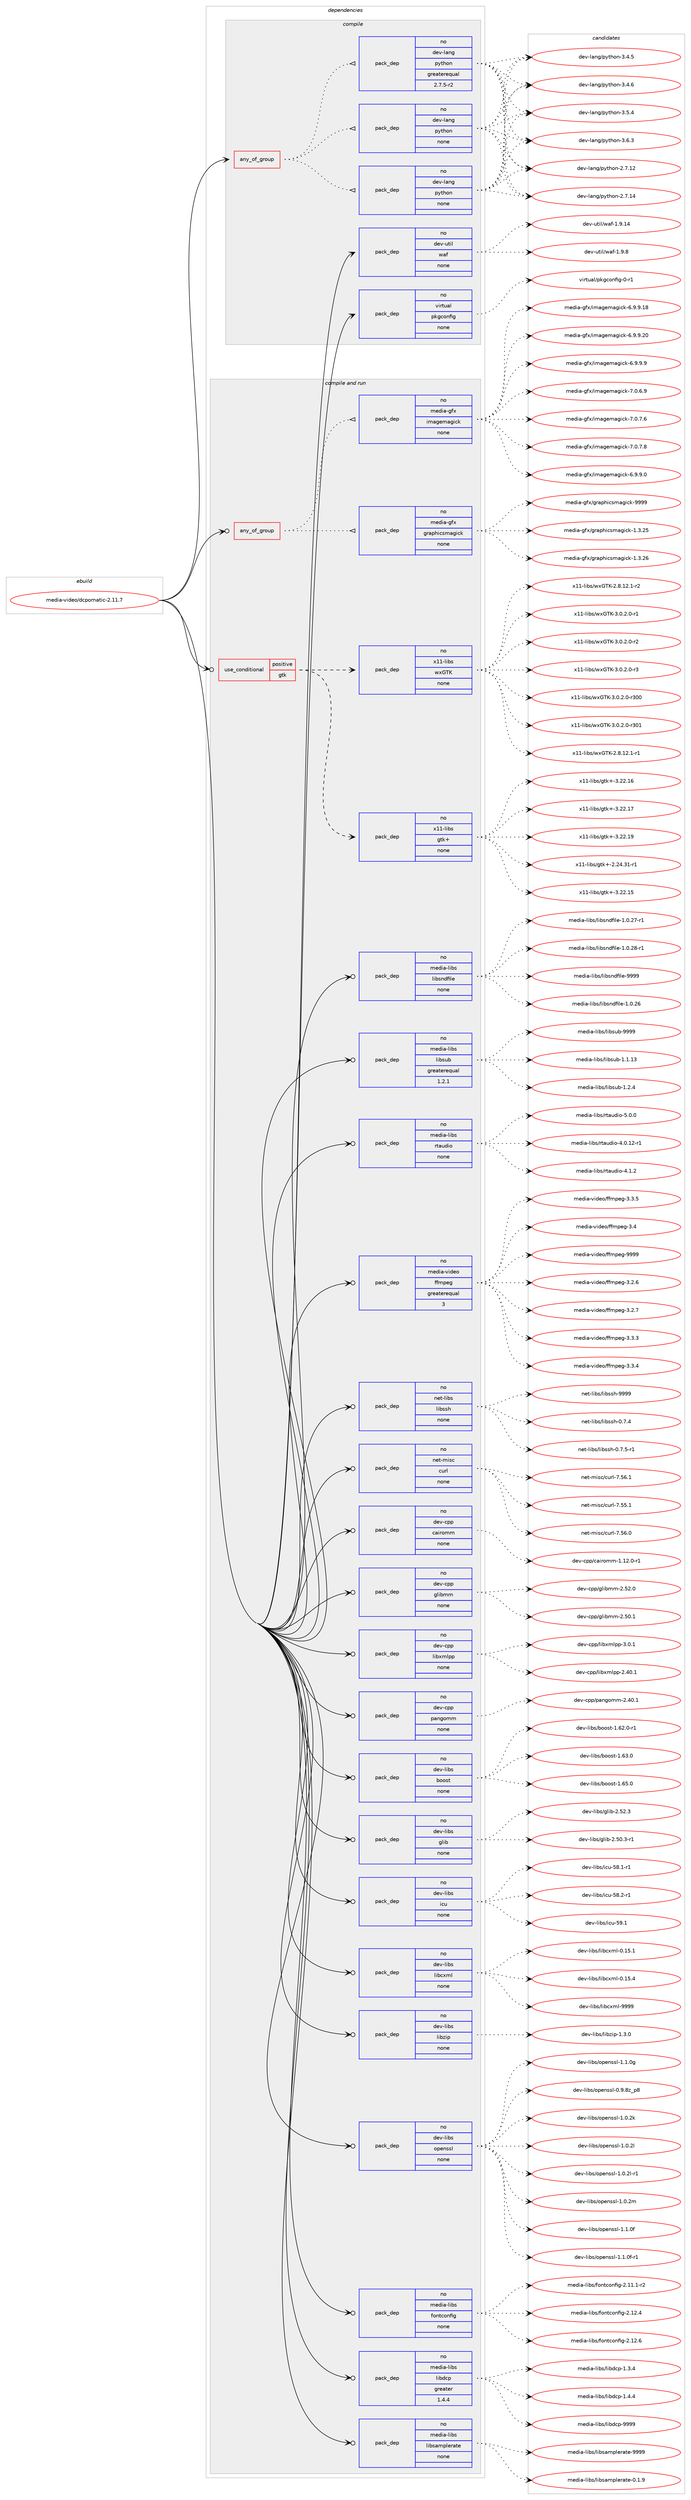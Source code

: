 digraph prolog {

# *************
# Graph options
# *************

newrank=true;
concentrate=true;
compound=true;
graph [rankdir=LR,fontname=Helvetica,fontsize=10,ranksep=1.5];#, ranksep=2.5, nodesep=0.2];
edge  [arrowhead=vee];
node  [fontname=Helvetica,fontsize=10];

# **********
# The ebuild
# **********

subgraph cluster_leftcol {
color=gray;
rank=same;
label=<<i>ebuild</i>>;
id [label="media-video/dcpomatic-2.11.7", color=red, width=4, href="../media-video/dcpomatic-2.11.7.svg"];
}

# ****************
# The dependencies
# ****************

subgraph cluster_midcol {
color=gray;
label=<<i>dependencies</i>>;
subgraph cluster_compile {
fillcolor="#eeeeee";
style=filled;
label=<<i>compile</i>>;
subgraph any6166 {
dependency390153 [label=<<TABLE BORDER="0" CELLBORDER="1" CELLSPACING="0" CELLPADDING="4"><TR><TD CELLPADDING="10">any_of_group</TD></TR></TABLE>>, shape=none, color=red];subgraph pack288227 {
dependency390154 [label=<<TABLE BORDER="0" CELLBORDER="1" CELLSPACING="0" CELLPADDING="4" WIDTH="220"><TR><TD ROWSPAN="6" CELLPADDING="30">pack_dep</TD></TR><TR><TD WIDTH="110">no</TD></TR><TR><TD>dev-lang</TD></TR><TR><TD>python</TD></TR><TR><TD>none</TD></TR><TR><TD></TD></TR></TABLE>>, shape=none, color=blue];
}
dependency390153:e -> dependency390154:w [weight=20,style="dotted",arrowhead="oinv"];
subgraph pack288228 {
dependency390155 [label=<<TABLE BORDER="0" CELLBORDER="1" CELLSPACING="0" CELLPADDING="4" WIDTH="220"><TR><TD ROWSPAN="6" CELLPADDING="30">pack_dep</TD></TR><TR><TD WIDTH="110">no</TD></TR><TR><TD>dev-lang</TD></TR><TR><TD>python</TD></TR><TR><TD>none</TD></TR><TR><TD></TD></TR></TABLE>>, shape=none, color=blue];
}
dependency390153:e -> dependency390155:w [weight=20,style="dotted",arrowhead="oinv"];
subgraph pack288229 {
dependency390156 [label=<<TABLE BORDER="0" CELLBORDER="1" CELLSPACING="0" CELLPADDING="4" WIDTH="220"><TR><TD ROWSPAN="6" CELLPADDING="30">pack_dep</TD></TR><TR><TD WIDTH="110">no</TD></TR><TR><TD>dev-lang</TD></TR><TR><TD>python</TD></TR><TR><TD>greaterequal</TD></TR><TR><TD>2.7.5-r2</TD></TR></TABLE>>, shape=none, color=blue];
}
dependency390153:e -> dependency390156:w [weight=20,style="dotted",arrowhead="oinv"];
}
id:e -> dependency390153:w [weight=20,style="solid",arrowhead="vee"];
subgraph pack288230 {
dependency390157 [label=<<TABLE BORDER="0" CELLBORDER="1" CELLSPACING="0" CELLPADDING="4" WIDTH="220"><TR><TD ROWSPAN="6" CELLPADDING="30">pack_dep</TD></TR><TR><TD WIDTH="110">no</TD></TR><TR><TD>dev-util</TD></TR><TR><TD>waf</TD></TR><TR><TD>none</TD></TR><TR><TD></TD></TR></TABLE>>, shape=none, color=blue];
}
id:e -> dependency390157:w [weight=20,style="solid",arrowhead="vee"];
subgraph pack288231 {
dependency390158 [label=<<TABLE BORDER="0" CELLBORDER="1" CELLSPACING="0" CELLPADDING="4" WIDTH="220"><TR><TD ROWSPAN="6" CELLPADDING="30">pack_dep</TD></TR><TR><TD WIDTH="110">no</TD></TR><TR><TD>virtual</TD></TR><TR><TD>pkgconfig</TD></TR><TR><TD>none</TD></TR><TR><TD></TD></TR></TABLE>>, shape=none, color=blue];
}
id:e -> dependency390158:w [weight=20,style="solid",arrowhead="vee"];
}
subgraph cluster_compileandrun {
fillcolor="#eeeeee";
style=filled;
label=<<i>compile and run</i>>;
subgraph any6167 {
dependency390159 [label=<<TABLE BORDER="0" CELLBORDER="1" CELLSPACING="0" CELLPADDING="4"><TR><TD CELLPADDING="10">any_of_group</TD></TR></TABLE>>, shape=none, color=red];subgraph pack288232 {
dependency390160 [label=<<TABLE BORDER="0" CELLBORDER="1" CELLSPACING="0" CELLPADDING="4" WIDTH="220"><TR><TD ROWSPAN="6" CELLPADDING="30">pack_dep</TD></TR><TR><TD WIDTH="110">no</TD></TR><TR><TD>media-gfx</TD></TR><TR><TD>graphicsmagick</TD></TR><TR><TD>none</TD></TR><TR><TD></TD></TR></TABLE>>, shape=none, color=blue];
}
dependency390159:e -> dependency390160:w [weight=20,style="dotted",arrowhead="oinv"];
subgraph pack288233 {
dependency390161 [label=<<TABLE BORDER="0" CELLBORDER="1" CELLSPACING="0" CELLPADDING="4" WIDTH="220"><TR><TD ROWSPAN="6" CELLPADDING="30">pack_dep</TD></TR><TR><TD WIDTH="110">no</TD></TR><TR><TD>media-gfx</TD></TR><TR><TD>imagemagick</TD></TR><TR><TD>none</TD></TR><TR><TD></TD></TR></TABLE>>, shape=none, color=blue];
}
dependency390159:e -> dependency390161:w [weight=20,style="dotted",arrowhead="oinv"];
}
id:e -> dependency390159:w [weight=20,style="solid",arrowhead="odotvee"];
subgraph cond95589 {
dependency390162 [label=<<TABLE BORDER="0" CELLBORDER="1" CELLSPACING="0" CELLPADDING="4"><TR><TD ROWSPAN="3" CELLPADDING="10">use_conditional</TD></TR><TR><TD>positive</TD></TR><TR><TD>gtk</TD></TR></TABLE>>, shape=none, color=red];
subgraph pack288234 {
dependency390163 [label=<<TABLE BORDER="0" CELLBORDER="1" CELLSPACING="0" CELLPADDING="4" WIDTH="220"><TR><TD ROWSPAN="6" CELLPADDING="30">pack_dep</TD></TR><TR><TD WIDTH="110">no</TD></TR><TR><TD>x11-libs</TD></TR><TR><TD>gtk+</TD></TR><TR><TD>none</TD></TR><TR><TD></TD></TR></TABLE>>, shape=none, color=blue];
}
dependency390162:e -> dependency390163:w [weight=20,style="dashed",arrowhead="vee"];
subgraph pack288235 {
dependency390164 [label=<<TABLE BORDER="0" CELLBORDER="1" CELLSPACING="0" CELLPADDING="4" WIDTH="220"><TR><TD ROWSPAN="6" CELLPADDING="30">pack_dep</TD></TR><TR><TD WIDTH="110">no</TD></TR><TR><TD>x11-libs</TD></TR><TR><TD>wxGTK</TD></TR><TR><TD>none</TD></TR><TR><TD></TD></TR></TABLE>>, shape=none, color=blue];
}
dependency390162:e -> dependency390164:w [weight=20,style="dashed",arrowhead="vee"];
}
id:e -> dependency390162:w [weight=20,style="solid",arrowhead="odotvee"];
subgraph pack288236 {
dependency390165 [label=<<TABLE BORDER="0" CELLBORDER="1" CELLSPACING="0" CELLPADDING="4" WIDTH="220"><TR><TD ROWSPAN="6" CELLPADDING="30">pack_dep</TD></TR><TR><TD WIDTH="110">no</TD></TR><TR><TD>dev-cpp</TD></TR><TR><TD>cairomm</TD></TR><TR><TD>none</TD></TR><TR><TD></TD></TR></TABLE>>, shape=none, color=blue];
}
id:e -> dependency390165:w [weight=20,style="solid",arrowhead="odotvee"];
subgraph pack288237 {
dependency390166 [label=<<TABLE BORDER="0" CELLBORDER="1" CELLSPACING="0" CELLPADDING="4" WIDTH="220"><TR><TD ROWSPAN="6" CELLPADDING="30">pack_dep</TD></TR><TR><TD WIDTH="110">no</TD></TR><TR><TD>dev-cpp</TD></TR><TR><TD>glibmm</TD></TR><TR><TD>none</TD></TR><TR><TD></TD></TR></TABLE>>, shape=none, color=blue];
}
id:e -> dependency390166:w [weight=20,style="solid",arrowhead="odotvee"];
subgraph pack288238 {
dependency390167 [label=<<TABLE BORDER="0" CELLBORDER="1" CELLSPACING="0" CELLPADDING="4" WIDTH="220"><TR><TD ROWSPAN="6" CELLPADDING="30">pack_dep</TD></TR><TR><TD WIDTH="110">no</TD></TR><TR><TD>dev-cpp</TD></TR><TR><TD>libxmlpp</TD></TR><TR><TD>none</TD></TR><TR><TD></TD></TR></TABLE>>, shape=none, color=blue];
}
id:e -> dependency390167:w [weight=20,style="solid",arrowhead="odotvee"];
subgraph pack288239 {
dependency390168 [label=<<TABLE BORDER="0" CELLBORDER="1" CELLSPACING="0" CELLPADDING="4" WIDTH="220"><TR><TD ROWSPAN="6" CELLPADDING="30">pack_dep</TD></TR><TR><TD WIDTH="110">no</TD></TR><TR><TD>dev-cpp</TD></TR><TR><TD>pangomm</TD></TR><TR><TD>none</TD></TR><TR><TD></TD></TR></TABLE>>, shape=none, color=blue];
}
id:e -> dependency390168:w [weight=20,style="solid",arrowhead="odotvee"];
subgraph pack288240 {
dependency390169 [label=<<TABLE BORDER="0" CELLBORDER="1" CELLSPACING="0" CELLPADDING="4" WIDTH="220"><TR><TD ROWSPAN="6" CELLPADDING="30">pack_dep</TD></TR><TR><TD WIDTH="110">no</TD></TR><TR><TD>dev-libs</TD></TR><TR><TD>boost</TD></TR><TR><TD>none</TD></TR><TR><TD></TD></TR></TABLE>>, shape=none, color=blue];
}
id:e -> dependency390169:w [weight=20,style="solid",arrowhead="odotvee"];
subgraph pack288241 {
dependency390170 [label=<<TABLE BORDER="0" CELLBORDER="1" CELLSPACING="0" CELLPADDING="4" WIDTH="220"><TR><TD ROWSPAN="6" CELLPADDING="30">pack_dep</TD></TR><TR><TD WIDTH="110">no</TD></TR><TR><TD>dev-libs</TD></TR><TR><TD>glib</TD></TR><TR><TD>none</TD></TR><TR><TD></TD></TR></TABLE>>, shape=none, color=blue];
}
id:e -> dependency390170:w [weight=20,style="solid",arrowhead="odotvee"];
subgraph pack288242 {
dependency390171 [label=<<TABLE BORDER="0" CELLBORDER="1" CELLSPACING="0" CELLPADDING="4" WIDTH="220"><TR><TD ROWSPAN="6" CELLPADDING="30">pack_dep</TD></TR><TR><TD WIDTH="110">no</TD></TR><TR><TD>dev-libs</TD></TR><TR><TD>icu</TD></TR><TR><TD>none</TD></TR><TR><TD></TD></TR></TABLE>>, shape=none, color=blue];
}
id:e -> dependency390171:w [weight=20,style="solid",arrowhead="odotvee"];
subgraph pack288243 {
dependency390172 [label=<<TABLE BORDER="0" CELLBORDER="1" CELLSPACING="0" CELLPADDING="4" WIDTH="220"><TR><TD ROWSPAN="6" CELLPADDING="30">pack_dep</TD></TR><TR><TD WIDTH="110">no</TD></TR><TR><TD>dev-libs</TD></TR><TR><TD>libcxml</TD></TR><TR><TD>none</TD></TR><TR><TD></TD></TR></TABLE>>, shape=none, color=blue];
}
id:e -> dependency390172:w [weight=20,style="solid",arrowhead="odotvee"];
subgraph pack288244 {
dependency390173 [label=<<TABLE BORDER="0" CELLBORDER="1" CELLSPACING="0" CELLPADDING="4" WIDTH="220"><TR><TD ROWSPAN="6" CELLPADDING="30">pack_dep</TD></TR><TR><TD WIDTH="110">no</TD></TR><TR><TD>dev-libs</TD></TR><TR><TD>libzip</TD></TR><TR><TD>none</TD></TR><TR><TD></TD></TR></TABLE>>, shape=none, color=blue];
}
id:e -> dependency390173:w [weight=20,style="solid",arrowhead="odotvee"];
subgraph pack288245 {
dependency390174 [label=<<TABLE BORDER="0" CELLBORDER="1" CELLSPACING="0" CELLPADDING="4" WIDTH="220"><TR><TD ROWSPAN="6" CELLPADDING="30">pack_dep</TD></TR><TR><TD WIDTH="110">no</TD></TR><TR><TD>dev-libs</TD></TR><TR><TD>openssl</TD></TR><TR><TD>none</TD></TR><TR><TD></TD></TR></TABLE>>, shape=none, color=blue];
}
id:e -> dependency390174:w [weight=20,style="solid",arrowhead="odotvee"];
subgraph pack288246 {
dependency390175 [label=<<TABLE BORDER="0" CELLBORDER="1" CELLSPACING="0" CELLPADDING="4" WIDTH="220"><TR><TD ROWSPAN="6" CELLPADDING="30">pack_dep</TD></TR><TR><TD WIDTH="110">no</TD></TR><TR><TD>media-libs</TD></TR><TR><TD>fontconfig</TD></TR><TR><TD>none</TD></TR><TR><TD></TD></TR></TABLE>>, shape=none, color=blue];
}
id:e -> dependency390175:w [weight=20,style="solid",arrowhead="odotvee"];
subgraph pack288247 {
dependency390176 [label=<<TABLE BORDER="0" CELLBORDER="1" CELLSPACING="0" CELLPADDING="4" WIDTH="220"><TR><TD ROWSPAN="6" CELLPADDING="30">pack_dep</TD></TR><TR><TD WIDTH="110">no</TD></TR><TR><TD>media-libs</TD></TR><TR><TD>libdcp</TD></TR><TR><TD>greater</TD></TR><TR><TD>1.4.4</TD></TR></TABLE>>, shape=none, color=blue];
}
id:e -> dependency390176:w [weight=20,style="solid",arrowhead="odotvee"];
subgraph pack288248 {
dependency390177 [label=<<TABLE BORDER="0" CELLBORDER="1" CELLSPACING="0" CELLPADDING="4" WIDTH="220"><TR><TD ROWSPAN="6" CELLPADDING="30">pack_dep</TD></TR><TR><TD WIDTH="110">no</TD></TR><TR><TD>media-libs</TD></TR><TR><TD>libsamplerate</TD></TR><TR><TD>none</TD></TR><TR><TD></TD></TR></TABLE>>, shape=none, color=blue];
}
id:e -> dependency390177:w [weight=20,style="solid",arrowhead="odotvee"];
subgraph pack288249 {
dependency390178 [label=<<TABLE BORDER="0" CELLBORDER="1" CELLSPACING="0" CELLPADDING="4" WIDTH="220"><TR><TD ROWSPAN="6" CELLPADDING="30">pack_dep</TD></TR><TR><TD WIDTH="110">no</TD></TR><TR><TD>media-libs</TD></TR><TR><TD>libsndfile</TD></TR><TR><TD>none</TD></TR><TR><TD></TD></TR></TABLE>>, shape=none, color=blue];
}
id:e -> dependency390178:w [weight=20,style="solid",arrowhead="odotvee"];
subgraph pack288250 {
dependency390179 [label=<<TABLE BORDER="0" CELLBORDER="1" CELLSPACING="0" CELLPADDING="4" WIDTH="220"><TR><TD ROWSPAN="6" CELLPADDING="30">pack_dep</TD></TR><TR><TD WIDTH="110">no</TD></TR><TR><TD>media-libs</TD></TR><TR><TD>libsub</TD></TR><TR><TD>greaterequal</TD></TR><TR><TD>1.2.1</TD></TR></TABLE>>, shape=none, color=blue];
}
id:e -> dependency390179:w [weight=20,style="solid",arrowhead="odotvee"];
subgraph pack288251 {
dependency390180 [label=<<TABLE BORDER="0" CELLBORDER="1" CELLSPACING="0" CELLPADDING="4" WIDTH="220"><TR><TD ROWSPAN="6" CELLPADDING="30">pack_dep</TD></TR><TR><TD WIDTH="110">no</TD></TR><TR><TD>media-libs</TD></TR><TR><TD>rtaudio</TD></TR><TR><TD>none</TD></TR><TR><TD></TD></TR></TABLE>>, shape=none, color=blue];
}
id:e -> dependency390180:w [weight=20,style="solid",arrowhead="odotvee"];
subgraph pack288252 {
dependency390181 [label=<<TABLE BORDER="0" CELLBORDER="1" CELLSPACING="0" CELLPADDING="4" WIDTH="220"><TR><TD ROWSPAN="6" CELLPADDING="30">pack_dep</TD></TR><TR><TD WIDTH="110">no</TD></TR><TR><TD>media-video</TD></TR><TR><TD>ffmpeg</TD></TR><TR><TD>greaterequal</TD></TR><TR><TD>3</TD></TR></TABLE>>, shape=none, color=blue];
}
id:e -> dependency390181:w [weight=20,style="solid",arrowhead="odotvee"];
subgraph pack288253 {
dependency390182 [label=<<TABLE BORDER="0" CELLBORDER="1" CELLSPACING="0" CELLPADDING="4" WIDTH="220"><TR><TD ROWSPAN="6" CELLPADDING="30">pack_dep</TD></TR><TR><TD WIDTH="110">no</TD></TR><TR><TD>net-libs</TD></TR><TR><TD>libssh</TD></TR><TR><TD>none</TD></TR><TR><TD></TD></TR></TABLE>>, shape=none, color=blue];
}
id:e -> dependency390182:w [weight=20,style="solid",arrowhead="odotvee"];
subgraph pack288254 {
dependency390183 [label=<<TABLE BORDER="0" CELLBORDER="1" CELLSPACING="0" CELLPADDING="4" WIDTH="220"><TR><TD ROWSPAN="6" CELLPADDING="30">pack_dep</TD></TR><TR><TD WIDTH="110">no</TD></TR><TR><TD>net-misc</TD></TR><TR><TD>curl</TD></TR><TR><TD>none</TD></TR><TR><TD></TD></TR></TABLE>>, shape=none, color=blue];
}
id:e -> dependency390183:w [weight=20,style="solid",arrowhead="odotvee"];
}
subgraph cluster_run {
fillcolor="#eeeeee";
style=filled;
label=<<i>run</i>>;
}
}

# **************
# The candidates
# **************

subgraph cluster_choices {
rank=same;
color=gray;
label=<<i>candidates</i>>;

subgraph choice288227 {
color=black;
nodesep=1;
choice10010111845108971101034711212111610411111045504655464950 [label="dev-lang/python-2.7.12", color=red, width=4,href="../dev-lang/python-2.7.12.svg"];
choice10010111845108971101034711212111610411111045504655464952 [label="dev-lang/python-2.7.14", color=red, width=4,href="../dev-lang/python-2.7.14.svg"];
choice100101118451089711010347112121116104111110455146524653 [label="dev-lang/python-3.4.5", color=red, width=4,href="../dev-lang/python-3.4.5.svg"];
choice100101118451089711010347112121116104111110455146524654 [label="dev-lang/python-3.4.6", color=red, width=4,href="../dev-lang/python-3.4.6.svg"];
choice100101118451089711010347112121116104111110455146534652 [label="dev-lang/python-3.5.4", color=red, width=4,href="../dev-lang/python-3.5.4.svg"];
choice100101118451089711010347112121116104111110455146544651 [label="dev-lang/python-3.6.3", color=red, width=4,href="../dev-lang/python-3.6.3.svg"];
dependency390154:e -> choice10010111845108971101034711212111610411111045504655464950:w [style=dotted,weight="100"];
dependency390154:e -> choice10010111845108971101034711212111610411111045504655464952:w [style=dotted,weight="100"];
dependency390154:e -> choice100101118451089711010347112121116104111110455146524653:w [style=dotted,weight="100"];
dependency390154:e -> choice100101118451089711010347112121116104111110455146524654:w [style=dotted,weight="100"];
dependency390154:e -> choice100101118451089711010347112121116104111110455146534652:w [style=dotted,weight="100"];
dependency390154:e -> choice100101118451089711010347112121116104111110455146544651:w [style=dotted,weight="100"];
}
subgraph choice288228 {
color=black;
nodesep=1;
choice10010111845108971101034711212111610411111045504655464950 [label="dev-lang/python-2.7.12", color=red, width=4,href="../dev-lang/python-2.7.12.svg"];
choice10010111845108971101034711212111610411111045504655464952 [label="dev-lang/python-2.7.14", color=red, width=4,href="../dev-lang/python-2.7.14.svg"];
choice100101118451089711010347112121116104111110455146524653 [label="dev-lang/python-3.4.5", color=red, width=4,href="../dev-lang/python-3.4.5.svg"];
choice100101118451089711010347112121116104111110455146524654 [label="dev-lang/python-3.4.6", color=red, width=4,href="../dev-lang/python-3.4.6.svg"];
choice100101118451089711010347112121116104111110455146534652 [label="dev-lang/python-3.5.4", color=red, width=4,href="../dev-lang/python-3.5.4.svg"];
choice100101118451089711010347112121116104111110455146544651 [label="dev-lang/python-3.6.3", color=red, width=4,href="../dev-lang/python-3.6.3.svg"];
dependency390155:e -> choice10010111845108971101034711212111610411111045504655464950:w [style=dotted,weight="100"];
dependency390155:e -> choice10010111845108971101034711212111610411111045504655464952:w [style=dotted,weight="100"];
dependency390155:e -> choice100101118451089711010347112121116104111110455146524653:w [style=dotted,weight="100"];
dependency390155:e -> choice100101118451089711010347112121116104111110455146524654:w [style=dotted,weight="100"];
dependency390155:e -> choice100101118451089711010347112121116104111110455146534652:w [style=dotted,weight="100"];
dependency390155:e -> choice100101118451089711010347112121116104111110455146544651:w [style=dotted,weight="100"];
}
subgraph choice288229 {
color=black;
nodesep=1;
choice10010111845108971101034711212111610411111045504655464950 [label="dev-lang/python-2.7.12", color=red, width=4,href="../dev-lang/python-2.7.12.svg"];
choice10010111845108971101034711212111610411111045504655464952 [label="dev-lang/python-2.7.14", color=red, width=4,href="../dev-lang/python-2.7.14.svg"];
choice100101118451089711010347112121116104111110455146524653 [label="dev-lang/python-3.4.5", color=red, width=4,href="../dev-lang/python-3.4.5.svg"];
choice100101118451089711010347112121116104111110455146524654 [label="dev-lang/python-3.4.6", color=red, width=4,href="../dev-lang/python-3.4.6.svg"];
choice100101118451089711010347112121116104111110455146534652 [label="dev-lang/python-3.5.4", color=red, width=4,href="../dev-lang/python-3.5.4.svg"];
choice100101118451089711010347112121116104111110455146544651 [label="dev-lang/python-3.6.3", color=red, width=4,href="../dev-lang/python-3.6.3.svg"];
dependency390156:e -> choice10010111845108971101034711212111610411111045504655464950:w [style=dotted,weight="100"];
dependency390156:e -> choice10010111845108971101034711212111610411111045504655464952:w [style=dotted,weight="100"];
dependency390156:e -> choice100101118451089711010347112121116104111110455146524653:w [style=dotted,weight="100"];
dependency390156:e -> choice100101118451089711010347112121116104111110455146524654:w [style=dotted,weight="100"];
dependency390156:e -> choice100101118451089711010347112121116104111110455146534652:w [style=dotted,weight="100"];
dependency390156:e -> choice100101118451089711010347112121116104111110455146544651:w [style=dotted,weight="100"];
}
subgraph choice288230 {
color=black;
nodesep=1;
choice10010111845117116105108471199710245494657464952 [label="dev-util/waf-1.9.14", color=red, width=4,href="../dev-util/waf-1.9.14.svg"];
choice100101118451171161051084711997102454946574656 [label="dev-util/waf-1.9.8", color=red, width=4,href="../dev-util/waf-1.9.8.svg"];
dependency390157:e -> choice10010111845117116105108471199710245494657464952:w [style=dotted,weight="100"];
dependency390157:e -> choice100101118451171161051084711997102454946574656:w [style=dotted,weight="100"];
}
subgraph choice288231 {
color=black;
nodesep=1;
choice11810511411611797108471121071039911111010210510345484511449 [label="virtual/pkgconfig-0-r1", color=red, width=4,href="../virtual/pkgconfig-0-r1.svg"];
dependency390158:e -> choice11810511411611797108471121071039911111010210510345484511449:w [style=dotted,weight="100"];
}
subgraph choice288232 {
color=black;
nodesep=1;
choice1091011001059745103102120471031149711210410599115109971031059910745494651465053 [label="media-gfx/graphicsmagick-1.3.25", color=red, width=4,href="../media-gfx/graphicsmagick-1.3.25.svg"];
choice1091011001059745103102120471031149711210410599115109971031059910745494651465054 [label="media-gfx/graphicsmagick-1.3.26", color=red, width=4,href="../media-gfx/graphicsmagick-1.3.26.svg"];
choice109101100105974510310212047103114971121041059911510997103105991074557575757 [label="media-gfx/graphicsmagick-9999", color=red, width=4,href="../media-gfx/graphicsmagick-9999.svg"];
dependency390160:e -> choice1091011001059745103102120471031149711210410599115109971031059910745494651465053:w [style=dotted,weight="100"];
dependency390160:e -> choice1091011001059745103102120471031149711210410599115109971031059910745494651465054:w [style=dotted,weight="100"];
dependency390160:e -> choice109101100105974510310212047103114971121041059911510997103105991074557575757:w [style=dotted,weight="100"];
}
subgraph choice288233 {
color=black;
nodesep=1;
choice1091011001059745103102120471051099710310110997103105991074554465746574648 [label="media-gfx/imagemagick-6.9.9.0", color=red, width=4,href="../media-gfx/imagemagick-6.9.9.0.svg"];
choice109101100105974510310212047105109971031011099710310599107455446574657464956 [label="media-gfx/imagemagick-6.9.9.18", color=red, width=4,href="../media-gfx/imagemagick-6.9.9.18.svg"];
choice109101100105974510310212047105109971031011099710310599107455446574657465048 [label="media-gfx/imagemagick-6.9.9.20", color=red, width=4,href="../media-gfx/imagemagick-6.9.9.20.svg"];
choice1091011001059745103102120471051099710310110997103105991074554465746574657 [label="media-gfx/imagemagick-6.9.9.9", color=red, width=4,href="../media-gfx/imagemagick-6.9.9.9.svg"];
choice1091011001059745103102120471051099710310110997103105991074555464846544657 [label="media-gfx/imagemagick-7.0.6.9", color=red, width=4,href="../media-gfx/imagemagick-7.0.6.9.svg"];
choice1091011001059745103102120471051099710310110997103105991074555464846554654 [label="media-gfx/imagemagick-7.0.7.6", color=red, width=4,href="../media-gfx/imagemagick-7.0.7.6.svg"];
choice1091011001059745103102120471051099710310110997103105991074555464846554656 [label="media-gfx/imagemagick-7.0.7.8", color=red, width=4,href="../media-gfx/imagemagick-7.0.7.8.svg"];
dependency390161:e -> choice1091011001059745103102120471051099710310110997103105991074554465746574648:w [style=dotted,weight="100"];
dependency390161:e -> choice109101100105974510310212047105109971031011099710310599107455446574657464956:w [style=dotted,weight="100"];
dependency390161:e -> choice109101100105974510310212047105109971031011099710310599107455446574657465048:w [style=dotted,weight="100"];
dependency390161:e -> choice1091011001059745103102120471051099710310110997103105991074554465746574657:w [style=dotted,weight="100"];
dependency390161:e -> choice1091011001059745103102120471051099710310110997103105991074555464846544657:w [style=dotted,weight="100"];
dependency390161:e -> choice1091011001059745103102120471051099710310110997103105991074555464846554654:w [style=dotted,weight="100"];
dependency390161:e -> choice1091011001059745103102120471051099710310110997103105991074555464846554656:w [style=dotted,weight="100"];
}
subgraph choice288234 {
color=black;
nodesep=1;
choice12049494510810598115471031161074345504650524651494511449 [label="x11-libs/gtk+-2.24.31-r1", color=red, width=4,href="../x11-libs/gtk+-2.24.31-r1.svg"];
choice1204949451081059811547103116107434551465050464953 [label="x11-libs/gtk+-3.22.15", color=red, width=4,href="../x11-libs/gtk+-3.22.15.svg"];
choice1204949451081059811547103116107434551465050464954 [label="x11-libs/gtk+-3.22.16", color=red, width=4,href="../x11-libs/gtk+-3.22.16.svg"];
choice1204949451081059811547103116107434551465050464955 [label="x11-libs/gtk+-3.22.17", color=red, width=4,href="../x11-libs/gtk+-3.22.17.svg"];
choice1204949451081059811547103116107434551465050464957 [label="x11-libs/gtk+-3.22.19", color=red, width=4,href="../x11-libs/gtk+-3.22.19.svg"];
dependency390163:e -> choice12049494510810598115471031161074345504650524651494511449:w [style=dotted,weight="100"];
dependency390163:e -> choice1204949451081059811547103116107434551465050464953:w [style=dotted,weight="100"];
dependency390163:e -> choice1204949451081059811547103116107434551465050464954:w [style=dotted,weight="100"];
dependency390163:e -> choice1204949451081059811547103116107434551465050464955:w [style=dotted,weight="100"];
dependency390163:e -> choice1204949451081059811547103116107434551465050464957:w [style=dotted,weight="100"];
}
subgraph choice288235 {
color=black;
nodesep=1;
choice12049494510810598115471191207184754550465646495046494511449 [label="x11-libs/wxGTK-2.8.12.1-r1", color=red, width=4,href="../x11-libs/wxGTK-2.8.12.1-r1.svg"];
choice12049494510810598115471191207184754550465646495046494511450 [label="x11-libs/wxGTK-2.8.12.1-r2", color=red, width=4,href="../x11-libs/wxGTK-2.8.12.1-r2.svg"];
choice120494945108105981154711912071847545514648465046484511449 [label="x11-libs/wxGTK-3.0.2.0-r1", color=red, width=4,href="../x11-libs/wxGTK-3.0.2.0-r1.svg"];
choice120494945108105981154711912071847545514648465046484511450 [label="x11-libs/wxGTK-3.0.2.0-r2", color=red, width=4,href="../x11-libs/wxGTK-3.0.2.0-r2.svg"];
choice120494945108105981154711912071847545514648465046484511451 [label="x11-libs/wxGTK-3.0.2.0-r3", color=red, width=4,href="../x11-libs/wxGTK-3.0.2.0-r3.svg"];
choice1204949451081059811547119120718475455146484650464845114514848 [label="x11-libs/wxGTK-3.0.2.0-r300", color=red, width=4,href="../x11-libs/wxGTK-3.0.2.0-r300.svg"];
choice1204949451081059811547119120718475455146484650464845114514849 [label="x11-libs/wxGTK-3.0.2.0-r301", color=red, width=4,href="../x11-libs/wxGTK-3.0.2.0-r301.svg"];
dependency390164:e -> choice12049494510810598115471191207184754550465646495046494511449:w [style=dotted,weight="100"];
dependency390164:e -> choice12049494510810598115471191207184754550465646495046494511450:w [style=dotted,weight="100"];
dependency390164:e -> choice120494945108105981154711912071847545514648465046484511449:w [style=dotted,weight="100"];
dependency390164:e -> choice120494945108105981154711912071847545514648465046484511450:w [style=dotted,weight="100"];
dependency390164:e -> choice120494945108105981154711912071847545514648465046484511451:w [style=dotted,weight="100"];
dependency390164:e -> choice1204949451081059811547119120718475455146484650464845114514848:w [style=dotted,weight="100"];
dependency390164:e -> choice1204949451081059811547119120718475455146484650464845114514849:w [style=dotted,weight="100"];
}
subgraph choice288236 {
color=black;
nodesep=1;
choice1001011184599112112479997105114111109109454946495046484511449 [label="dev-cpp/cairomm-1.12.0-r1", color=red, width=4,href="../dev-cpp/cairomm-1.12.0-r1.svg"];
dependency390165:e -> choice1001011184599112112479997105114111109109454946495046484511449:w [style=dotted,weight="100"];
}
subgraph choice288237 {
color=black;
nodesep=1;
choice1001011184599112112471031081059810910945504653484649 [label="dev-cpp/glibmm-2.50.1", color=red, width=4,href="../dev-cpp/glibmm-2.50.1.svg"];
choice1001011184599112112471031081059810910945504653504648 [label="dev-cpp/glibmm-2.52.0", color=red, width=4,href="../dev-cpp/glibmm-2.52.0.svg"];
dependency390166:e -> choice1001011184599112112471031081059810910945504653484649:w [style=dotted,weight="100"];
dependency390166:e -> choice1001011184599112112471031081059810910945504653504648:w [style=dotted,weight="100"];
}
subgraph choice288238 {
color=black;
nodesep=1;
choice1001011184599112112471081059812010910811211245504652484649 [label="dev-cpp/libxmlpp-2.40.1", color=red, width=4,href="../dev-cpp/libxmlpp-2.40.1.svg"];
choice10010111845991121124710810598120109108112112455146484649 [label="dev-cpp/libxmlpp-3.0.1", color=red, width=4,href="../dev-cpp/libxmlpp-3.0.1.svg"];
dependency390167:e -> choice1001011184599112112471081059812010910811211245504652484649:w [style=dotted,weight="100"];
dependency390167:e -> choice10010111845991121124710810598120109108112112455146484649:w [style=dotted,weight="100"];
}
subgraph choice288239 {
color=black;
nodesep=1;
choice1001011184599112112471129711010311110910945504652484649 [label="dev-cpp/pangomm-2.40.1", color=red, width=4,href="../dev-cpp/pangomm-2.40.1.svg"];
dependency390168:e -> choice1001011184599112112471129711010311110910945504652484649:w [style=dotted,weight="100"];
}
subgraph choice288240 {
color=black;
nodesep=1;
choice10010111845108105981154798111111115116454946545046484511449 [label="dev-libs/boost-1.62.0-r1", color=red, width=4,href="../dev-libs/boost-1.62.0-r1.svg"];
choice1001011184510810598115479811111111511645494654514648 [label="dev-libs/boost-1.63.0", color=red, width=4,href="../dev-libs/boost-1.63.0.svg"];
choice1001011184510810598115479811111111511645494654534648 [label="dev-libs/boost-1.65.0", color=red, width=4,href="../dev-libs/boost-1.65.0.svg"];
dependency390169:e -> choice10010111845108105981154798111111115116454946545046484511449:w [style=dotted,weight="100"];
dependency390169:e -> choice1001011184510810598115479811111111511645494654514648:w [style=dotted,weight="100"];
dependency390169:e -> choice1001011184510810598115479811111111511645494654534648:w [style=dotted,weight="100"];
}
subgraph choice288241 {
color=black;
nodesep=1;
choice10010111845108105981154710310810598455046534846514511449 [label="dev-libs/glib-2.50.3-r1", color=red, width=4,href="../dev-libs/glib-2.50.3-r1.svg"];
choice1001011184510810598115471031081059845504653504651 [label="dev-libs/glib-2.52.3", color=red, width=4,href="../dev-libs/glib-2.52.3.svg"];
dependency390170:e -> choice10010111845108105981154710310810598455046534846514511449:w [style=dotted,weight="100"];
dependency390170:e -> choice1001011184510810598115471031081059845504653504651:w [style=dotted,weight="100"];
}
subgraph choice288242 {
color=black;
nodesep=1;
choice1001011184510810598115471059911745535646494511449 [label="dev-libs/icu-58.1-r1", color=red, width=4,href="../dev-libs/icu-58.1-r1.svg"];
choice1001011184510810598115471059911745535646504511449 [label="dev-libs/icu-58.2-r1", color=red, width=4,href="../dev-libs/icu-58.2-r1.svg"];
choice100101118451081059811547105991174553574649 [label="dev-libs/icu-59.1", color=red, width=4,href="../dev-libs/icu-59.1.svg"];
dependency390171:e -> choice1001011184510810598115471059911745535646494511449:w [style=dotted,weight="100"];
dependency390171:e -> choice1001011184510810598115471059911745535646504511449:w [style=dotted,weight="100"];
dependency390171:e -> choice100101118451081059811547105991174553574649:w [style=dotted,weight="100"];
}
subgraph choice288243 {
color=black;
nodesep=1;
choice100101118451081059811547108105989912010910845484649534649 [label="dev-libs/libcxml-0.15.1", color=red, width=4,href="../dev-libs/libcxml-0.15.1.svg"];
choice100101118451081059811547108105989912010910845484649534652 [label="dev-libs/libcxml-0.15.4", color=red, width=4,href="../dev-libs/libcxml-0.15.4.svg"];
choice10010111845108105981154710810598991201091084557575757 [label="dev-libs/libcxml-9999", color=red, width=4,href="../dev-libs/libcxml-9999.svg"];
dependency390172:e -> choice100101118451081059811547108105989912010910845484649534649:w [style=dotted,weight="100"];
dependency390172:e -> choice100101118451081059811547108105989912010910845484649534652:w [style=dotted,weight="100"];
dependency390172:e -> choice10010111845108105981154710810598991201091084557575757:w [style=dotted,weight="100"];
}
subgraph choice288244 {
color=black;
nodesep=1;
choice10010111845108105981154710810598122105112454946514648 [label="dev-libs/libzip-1.3.0", color=red, width=4,href="../dev-libs/libzip-1.3.0.svg"];
dependency390173:e -> choice10010111845108105981154710810598122105112454946514648:w [style=dotted,weight="100"];
}
subgraph choice288245 {
color=black;
nodesep=1;
choice1001011184510810598115471111121011101151151084548465746561229511256 [label="dev-libs/openssl-0.9.8z_p8", color=red, width=4,href="../dev-libs/openssl-0.9.8z_p8.svg"];
choice100101118451081059811547111112101110115115108454946484650107 [label="dev-libs/openssl-1.0.2k", color=red, width=4,href="../dev-libs/openssl-1.0.2k.svg"];
choice100101118451081059811547111112101110115115108454946484650108 [label="dev-libs/openssl-1.0.2l", color=red, width=4,href="../dev-libs/openssl-1.0.2l.svg"];
choice1001011184510810598115471111121011101151151084549464846501084511449 [label="dev-libs/openssl-1.0.2l-r1", color=red, width=4,href="../dev-libs/openssl-1.0.2l-r1.svg"];
choice100101118451081059811547111112101110115115108454946484650109 [label="dev-libs/openssl-1.0.2m", color=red, width=4,href="../dev-libs/openssl-1.0.2m.svg"];
choice100101118451081059811547111112101110115115108454946494648102 [label="dev-libs/openssl-1.1.0f", color=red, width=4,href="../dev-libs/openssl-1.1.0f.svg"];
choice1001011184510810598115471111121011101151151084549464946481024511449 [label="dev-libs/openssl-1.1.0f-r1", color=red, width=4,href="../dev-libs/openssl-1.1.0f-r1.svg"];
choice100101118451081059811547111112101110115115108454946494648103 [label="dev-libs/openssl-1.1.0g", color=red, width=4,href="../dev-libs/openssl-1.1.0g.svg"];
dependency390174:e -> choice1001011184510810598115471111121011101151151084548465746561229511256:w [style=dotted,weight="100"];
dependency390174:e -> choice100101118451081059811547111112101110115115108454946484650107:w [style=dotted,weight="100"];
dependency390174:e -> choice100101118451081059811547111112101110115115108454946484650108:w [style=dotted,weight="100"];
dependency390174:e -> choice1001011184510810598115471111121011101151151084549464846501084511449:w [style=dotted,weight="100"];
dependency390174:e -> choice100101118451081059811547111112101110115115108454946484650109:w [style=dotted,weight="100"];
dependency390174:e -> choice100101118451081059811547111112101110115115108454946494648102:w [style=dotted,weight="100"];
dependency390174:e -> choice1001011184510810598115471111121011101151151084549464946481024511449:w [style=dotted,weight="100"];
dependency390174:e -> choice100101118451081059811547111112101110115115108454946494648103:w [style=dotted,weight="100"];
}
subgraph choice288246 {
color=black;
nodesep=1;
choice1091011001059745108105981154710211111011699111110102105103455046494946494511450 [label="media-libs/fontconfig-2.11.1-r2", color=red, width=4,href="../media-libs/fontconfig-2.11.1-r2.svg"];
choice109101100105974510810598115471021111101169911111010210510345504649504652 [label="media-libs/fontconfig-2.12.4", color=red, width=4,href="../media-libs/fontconfig-2.12.4.svg"];
choice109101100105974510810598115471021111101169911111010210510345504649504654 [label="media-libs/fontconfig-2.12.6", color=red, width=4,href="../media-libs/fontconfig-2.12.6.svg"];
dependency390175:e -> choice1091011001059745108105981154710211111011699111110102105103455046494946494511450:w [style=dotted,weight="100"];
dependency390175:e -> choice109101100105974510810598115471021111101169911111010210510345504649504652:w [style=dotted,weight="100"];
dependency390175:e -> choice109101100105974510810598115471021111101169911111010210510345504649504654:w [style=dotted,weight="100"];
}
subgraph choice288247 {
color=black;
nodesep=1;
choice109101100105974510810598115471081059810099112454946514652 [label="media-libs/libdcp-1.3.4", color=red, width=4,href="../media-libs/libdcp-1.3.4.svg"];
choice109101100105974510810598115471081059810099112454946524652 [label="media-libs/libdcp-1.4.4", color=red, width=4,href="../media-libs/libdcp-1.4.4.svg"];
choice1091011001059745108105981154710810598100991124557575757 [label="media-libs/libdcp-9999", color=red, width=4,href="../media-libs/libdcp-9999.svg"];
dependency390176:e -> choice109101100105974510810598115471081059810099112454946514652:w [style=dotted,weight="100"];
dependency390176:e -> choice109101100105974510810598115471081059810099112454946524652:w [style=dotted,weight="100"];
dependency390176:e -> choice1091011001059745108105981154710810598100991124557575757:w [style=dotted,weight="100"];
}
subgraph choice288248 {
color=black;
nodesep=1;
choice10910110010597451081059811547108105981159710911210810111497116101454846494657 [label="media-libs/libsamplerate-0.1.9", color=red, width=4,href="../media-libs/libsamplerate-0.1.9.svg"];
choice109101100105974510810598115471081059811597109112108101114971161014557575757 [label="media-libs/libsamplerate-9999", color=red, width=4,href="../media-libs/libsamplerate-9999.svg"];
dependency390177:e -> choice10910110010597451081059811547108105981159710911210810111497116101454846494657:w [style=dotted,weight="100"];
dependency390177:e -> choice109101100105974510810598115471081059811597109112108101114971161014557575757:w [style=dotted,weight="100"];
}
subgraph choice288249 {
color=black;
nodesep=1;
choice109101100105974510810598115471081059811511010010210510810145494648465054 [label="media-libs/libsndfile-1.0.26", color=red, width=4,href="../media-libs/libsndfile-1.0.26.svg"];
choice1091011001059745108105981154710810598115110100102105108101454946484650554511449 [label="media-libs/libsndfile-1.0.27-r1", color=red, width=4,href="../media-libs/libsndfile-1.0.27-r1.svg"];
choice1091011001059745108105981154710810598115110100102105108101454946484650564511449 [label="media-libs/libsndfile-1.0.28-r1", color=red, width=4,href="../media-libs/libsndfile-1.0.28-r1.svg"];
choice10910110010597451081059811547108105981151101001021051081014557575757 [label="media-libs/libsndfile-9999", color=red, width=4,href="../media-libs/libsndfile-9999.svg"];
dependency390178:e -> choice109101100105974510810598115471081059811511010010210510810145494648465054:w [style=dotted,weight="100"];
dependency390178:e -> choice1091011001059745108105981154710810598115110100102105108101454946484650554511449:w [style=dotted,weight="100"];
dependency390178:e -> choice1091011001059745108105981154710810598115110100102105108101454946484650564511449:w [style=dotted,weight="100"];
dependency390178:e -> choice10910110010597451081059811547108105981151101001021051081014557575757:w [style=dotted,weight="100"];
}
subgraph choice288250 {
color=black;
nodesep=1;
choice10910110010597451081059811547108105981151179845494649464951 [label="media-libs/libsub-1.1.13", color=red, width=4,href="../media-libs/libsub-1.1.13.svg"];
choice109101100105974510810598115471081059811511798454946504652 [label="media-libs/libsub-1.2.4", color=red, width=4,href="../media-libs/libsub-1.2.4.svg"];
choice1091011001059745108105981154710810598115117984557575757 [label="media-libs/libsub-9999", color=red, width=4,href="../media-libs/libsub-9999.svg"];
dependency390179:e -> choice10910110010597451081059811547108105981151179845494649464951:w [style=dotted,weight="100"];
dependency390179:e -> choice109101100105974510810598115471081059811511798454946504652:w [style=dotted,weight="100"];
dependency390179:e -> choice1091011001059745108105981154710810598115117984557575757:w [style=dotted,weight="100"];
}
subgraph choice288251 {
color=black;
nodesep=1;
choice1091011001059745108105981154711411697117100105111455246484649504511449 [label="media-libs/rtaudio-4.0.12-r1", color=red, width=4,href="../media-libs/rtaudio-4.0.12-r1.svg"];
choice1091011001059745108105981154711411697117100105111455246494650 [label="media-libs/rtaudio-4.1.2", color=red, width=4,href="../media-libs/rtaudio-4.1.2.svg"];
choice1091011001059745108105981154711411697117100105111455346484648 [label="media-libs/rtaudio-5.0.0", color=red, width=4,href="../media-libs/rtaudio-5.0.0.svg"];
dependency390180:e -> choice1091011001059745108105981154711411697117100105111455246484649504511449:w [style=dotted,weight="100"];
dependency390180:e -> choice1091011001059745108105981154711411697117100105111455246494650:w [style=dotted,weight="100"];
dependency390180:e -> choice1091011001059745108105981154711411697117100105111455346484648:w [style=dotted,weight="100"];
}
subgraph choice288252 {
color=black;
nodesep=1;
choice109101100105974511810510010111147102102109112101103455146504654 [label="media-video/ffmpeg-3.2.6", color=red, width=4,href="../media-video/ffmpeg-3.2.6.svg"];
choice109101100105974511810510010111147102102109112101103455146504655 [label="media-video/ffmpeg-3.2.7", color=red, width=4,href="../media-video/ffmpeg-3.2.7.svg"];
choice109101100105974511810510010111147102102109112101103455146514651 [label="media-video/ffmpeg-3.3.3", color=red, width=4,href="../media-video/ffmpeg-3.3.3.svg"];
choice109101100105974511810510010111147102102109112101103455146514652 [label="media-video/ffmpeg-3.3.4", color=red, width=4,href="../media-video/ffmpeg-3.3.4.svg"];
choice109101100105974511810510010111147102102109112101103455146514653 [label="media-video/ffmpeg-3.3.5", color=red, width=4,href="../media-video/ffmpeg-3.3.5.svg"];
choice10910110010597451181051001011114710210210911210110345514652 [label="media-video/ffmpeg-3.4", color=red, width=4,href="../media-video/ffmpeg-3.4.svg"];
choice1091011001059745118105100101111471021021091121011034557575757 [label="media-video/ffmpeg-9999", color=red, width=4,href="../media-video/ffmpeg-9999.svg"];
dependency390181:e -> choice109101100105974511810510010111147102102109112101103455146504654:w [style=dotted,weight="100"];
dependency390181:e -> choice109101100105974511810510010111147102102109112101103455146504655:w [style=dotted,weight="100"];
dependency390181:e -> choice109101100105974511810510010111147102102109112101103455146514651:w [style=dotted,weight="100"];
dependency390181:e -> choice109101100105974511810510010111147102102109112101103455146514652:w [style=dotted,weight="100"];
dependency390181:e -> choice109101100105974511810510010111147102102109112101103455146514653:w [style=dotted,weight="100"];
dependency390181:e -> choice10910110010597451181051001011114710210210911210110345514652:w [style=dotted,weight="100"];
dependency390181:e -> choice1091011001059745118105100101111471021021091121011034557575757:w [style=dotted,weight="100"];
}
subgraph choice288253 {
color=black;
nodesep=1;
choice11010111645108105981154710810598115115104454846554652 [label="net-libs/libssh-0.7.4", color=red, width=4,href="../net-libs/libssh-0.7.4.svg"];
choice110101116451081059811547108105981151151044548465546534511449 [label="net-libs/libssh-0.7.5-r1", color=red, width=4,href="../net-libs/libssh-0.7.5-r1.svg"];
choice110101116451081059811547108105981151151044557575757 [label="net-libs/libssh-9999", color=red, width=4,href="../net-libs/libssh-9999.svg"];
dependency390182:e -> choice11010111645108105981154710810598115115104454846554652:w [style=dotted,weight="100"];
dependency390182:e -> choice110101116451081059811547108105981151151044548465546534511449:w [style=dotted,weight="100"];
dependency390182:e -> choice110101116451081059811547108105981151151044557575757:w [style=dotted,weight="100"];
}
subgraph choice288254 {
color=black;
nodesep=1;
choice1101011164510910511599479911711410845554653534649 [label="net-misc/curl-7.55.1", color=red, width=4,href="../net-misc/curl-7.55.1.svg"];
choice1101011164510910511599479911711410845554653544648 [label="net-misc/curl-7.56.0", color=red, width=4,href="../net-misc/curl-7.56.0.svg"];
choice1101011164510910511599479911711410845554653544649 [label="net-misc/curl-7.56.1", color=red, width=4,href="../net-misc/curl-7.56.1.svg"];
dependency390183:e -> choice1101011164510910511599479911711410845554653534649:w [style=dotted,weight="100"];
dependency390183:e -> choice1101011164510910511599479911711410845554653544648:w [style=dotted,weight="100"];
dependency390183:e -> choice1101011164510910511599479911711410845554653544649:w [style=dotted,weight="100"];
}
}

}
